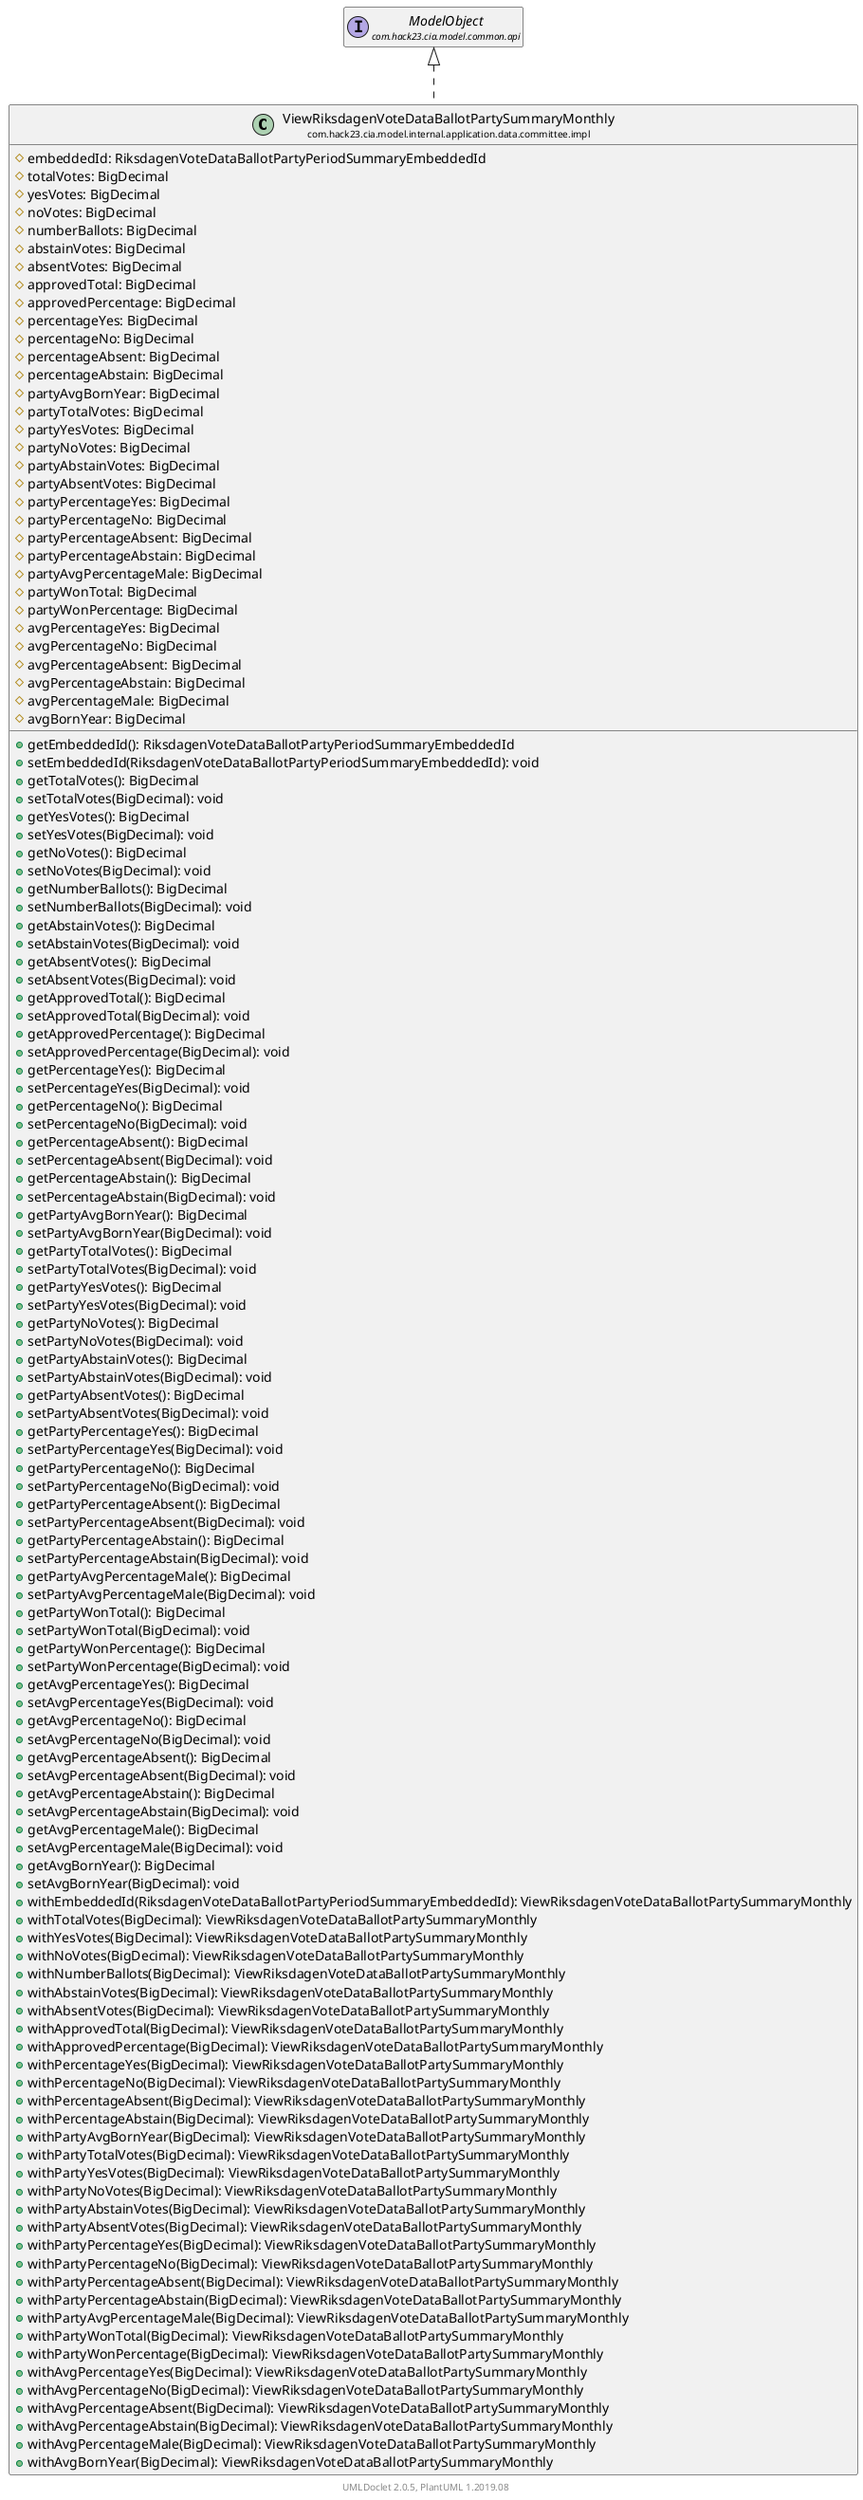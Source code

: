 @startuml
    set namespaceSeparator none
    hide empty fields
    hide empty methods

    class "<size:14>ViewRiksdagenVoteDataBallotPartySummaryMonthly\n<size:10>com.hack23.cia.model.internal.application.data.committee.impl" as com.hack23.cia.model.internal.application.data.committee.impl.ViewRiksdagenVoteDataBallotPartySummaryMonthly [[ViewRiksdagenVoteDataBallotPartySummaryMonthly.html]] {
        #embeddedId: RiksdagenVoteDataBallotPartyPeriodSummaryEmbeddedId
        #totalVotes: BigDecimal
        #yesVotes: BigDecimal
        #noVotes: BigDecimal
        #numberBallots: BigDecimal
        #abstainVotes: BigDecimal
        #absentVotes: BigDecimal
        #approvedTotal: BigDecimal
        #approvedPercentage: BigDecimal
        #percentageYes: BigDecimal
        #percentageNo: BigDecimal
        #percentageAbsent: BigDecimal
        #percentageAbstain: BigDecimal
        #partyAvgBornYear: BigDecimal
        #partyTotalVotes: BigDecimal
        #partyYesVotes: BigDecimal
        #partyNoVotes: BigDecimal
        #partyAbstainVotes: BigDecimal
        #partyAbsentVotes: BigDecimal
        #partyPercentageYes: BigDecimal
        #partyPercentageNo: BigDecimal
        #partyPercentageAbsent: BigDecimal
        #partyPercentageAbstain: BigDecimal
        #partyAvgPercentageMale: BigDecimal
        #partyWonTotal: BigDecimal
        #partyWonPercentage: BigDecimal
        #avgPercentageYes: BigDecimal
        #avgPercentageNo: BigDecimal
        #avgPercentageAbsent: BigDecimal
        #avgPercentageAbstain: BigDecimal
        #avgPercentageMale: BigDecimal
        #avgBornYear: BigDecimal
        +getEmbeddedId(): RiksdagenVoteDataBallotPartyPeriodSummaryEmbeddedId
        +setEmbeddedId(RiksdagenVoteDataBallotPartyPeriodSummaryEmbeddedId): void
        +getTotalVotes(): BigDecimal
        +setTotalVotes(BigDecimal): void
        +getYesVotes(): BigDecimal
        +setYesVotes(BigDecimal): void
        +getNoVotes(): BigDecimal
        +setNoVotes(BigDecimal): void
        +getNumberBallots(): BigDecimal
        +setNumberBallots(BigDecimal): void
        +getAbstainVotes(): BigDecimal
        +setAbstainVotes(BigDecimal): void
        +getAbsentVotes(): BigDecimal
        +setAbsentVotes(BigDecimal): void
        +getApprovedTotal(): BigDecimal
        +setApprovedTotal(BigDecimal): void
        +getApprovedPercentage(): BigDecimal
        +setApprovedPercentage(BigDecimal): void
        +getPercentageYes(): BigDecimal
        +setPercentageYes(BigDecimal): void
        +getPercentageNo(): BigDecimal
        +setPercentageNo(BigDecimal): void
        +getPercentageAbsent(): BigDecimal
        +setPercentageAbsent(BigDecimal): void
        +getPercentageAbstain(): BigDecimal
        +setPercentageAbstain(BigDecimal): void
        +getPartyAvgBornYear(): BigDecimal
        +setPartyAvgBornYear(BigDecimal): void
        +getPartyTotalVotes(): BigDecimal
        +setPartyTotalVotes(BigDecimal): void
        +getPartyYesVotes(): BigDecimal
        +setPartyYesVotes(BigDecimal): void
        +getPartyNoVotes(): BigDecimal
        +setPartyNoVotes(BigDecimal): void
        +getPartyAbstainVotes(): BigDecimal
        +setPartyAbstainVotes(BigDecimal): void
        +getPartyAbsentVotes(): BigDecimal
        +setPartyAbsentVotes(BigDecimal): void
        +getPartyPercentageYes(): BigDecimal
        +setPartyPercentageYes(BigDecimal): void
        +getPartyPercentageNo(): BigDecimal
        +setPartyPercentageNo(BigDecimal): void
        +getPartyPercentageAbsent(): BigDecimal
        +setPartyPercentageAbsent(BigDecimal): void
        +getPartyPercentageAbstain(): BigDecimal
        +setPartyPercentageAbstain(BigDecimal): void
        +getPartyAvgPercentageMale(): BigDecimal
        +setPartyAvgPercentageMale(BigDecimal): void
        +getPartyWonTotal(): BigDecimal
        +setPartyWonTotal(BigDecimal): void
        +getPartyWonPercentage(): BigDecimal
        +setPartyWonPercentage(BigDecimal): void
        +getAvgPercentageYes(): BigDecimal
        +setAvgPercentageYes(BigDecimal): void
        +getAvgPercentageNo(): BigDecimal
        +setAvgPercentageNo(BigDecimal): void
        +getAvgPercentageAbsent(): BigDecimal
        +setAvgPercentageAbsent(BigDecimal): void
        +getAvgPercentageAbstain(): BigDecimal
        +setAvgPercentageAbstain(BigDecimal): void
        +getAvgPercentageMale(): BigDecimal
        +setAvgPercentageMale(BigDecimal): void
        +getAvgBornYear(): BigDecimal
        +setAvgBornYear(BigDecimal): void
        +withEmbeddedId(RiksdagenVoteDataBallotPartyPeriodSummaryEmbeddedId): ViewRiksdagenVoteDataBallotPartySummaryMonthly
        +withTotalVotes(BigDecimal): ViewRiksdagenVoteDataBallotPartySummaryMonthly
        +withYesVotes(BigDecimal): ViewRiksdagenVoteDataBallotPartySummaryMonthly
        +withNoVotes(BigDecimal): ViewRiksdagenVoteDataBallotPartySummaryMonthly
        +withNumberBallots(BigDecimal): ViewRiksdagenVoteDataBallotPartySummaryMonthly
        +withAbstainVotes(BigDecimal): ViewRiksdagenVoteDataBallotPartySummaryMonthly
        +withAbsentVotes(BigDecimal): ViewRiksdagenVoteDataBallotPartySummaryMonthly
        +withApprovedTotal(BigDecimal): ViewRiksdagenVoteDataBallotPartySummaryMonthly
        +withApprovedPercentage(BigDecimal): ViewRiksdagenVoteDataBallotPartySummaryMonthly
        +withPercentageYes(BigDecimal): ViewRiksdagenVoteDataBallotPartySummaryMonthly
        +withPercentageNo(BigDecimal): ViewRiksdagenVoteDataBallotPartySummaryMonthly
        +withPercentageAbsent(BigDecimal): ViewRiksdagenVoteDataBallotPartySummaryMonthly
        +withPercentageAbstain(BigDecimal): ViewRiksdagenVoteDataBallotPartySummaryMonthly
        +withPartyAvgBornYear(BigDecimal): ViewRiksdagenVoteDataBallotPartySummaryMonthly
        +withPartyTotalVotes(BigDecimal): ViewRiksdagenVoteDataBallotPartySummaryMonthly
        +withPartyYesVotes(BigDecimal): ViewRiksdagenVoteDataBallotPartySummaryMonthly
        +withPartyNoVotes(BigDecimal): ViewRiksdagenVoteDataBallotPartySummaryMonthly
        +withPartyAbstainVotes(BigDecimal): ViewRiksdagenVoteDataBallotPartySummaryMonthly
        +withPartyAbsentVotes(BigDecimal): ViewRiksdagenVoteDataBallotPartySummaryMonthly
        +withPartyPercentageYes(BigDecimal): ViewRiksdagenVoteDataBallotPartySummaryMonthly
        +withPartyPercentageNo(BigDecimal): ViewRiksdagenVoteDataBallotPartySummaryMonthly
        +withPartyPercentageAbsent(BigDecimal): ViewRiksdagenVoteDataBallotPartySummaryMonthly
        +withPartyPercentageAbstain(BigDecimal): ViewRiksdagenVoteDataBallotPartySummaryMonthly
        +withPartyAvgPercentageMale(BigDecimal): ViewRiksdagenVoteDataBallotPartySummaryMonthly
        +withPartyWonTotal(BigDecimal): ViewRiksdagenVoteDataBallotPartySummaryMonthly
        +withPartyWonPercentage(BigDecimal): ViewRiksdagenVoteDataBallotPartySummaryMonthly
        +withAvgPercentageYes(BigDecimal): ViewRiksdagenVoteDataBallotPartySummaryMonthly
        +withAvgPercentageNo(BigDecimal): ViewRiksdagenVoteDataBallotPartySummaryMonthly
        +withAvgPercentageAbsent(BigDecimal): ViewRiksdagenVoteDataBallotPartySummaryMonthly
        +withAvgPercentageAbstain(BigDecimal): ViewRiksdagenVoteDataBallotPartySummaryMonthly
        +withAvgPercentageMale(BigDecimal): ViewRiksdagenVoteDataBallotPartySummaryMonthly
        +withAvgBornYear(BigDecimal): ViewRiksdagenVoteDataBallotPartySummaryMonthly
    }

    interface "<size:14>ModelObject\n<size:10>com.hack23.cia.model.common.api" as com.hack23.cia.model.common.api.ModelObject

    com.hack23.cia.model.common.api.ModelObject <|.. com.hack23.cia.model.internal.application.data.committee.impl.ViewRiksdagenVoteDataBallotPartySummaryMonthly

    center footer UMLDoclet 2.0.5, PlantUML 1.2019.08
@enduml
